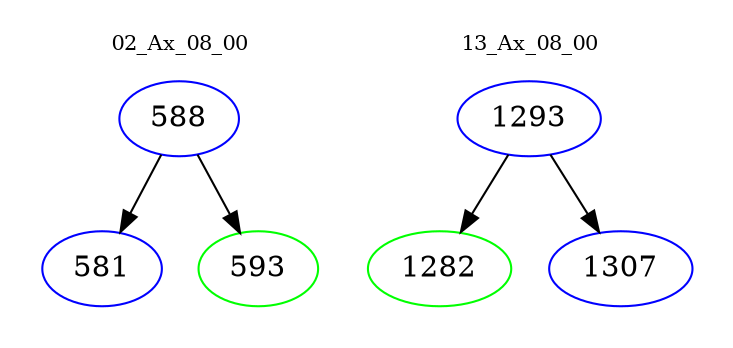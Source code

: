 digraph{
subgraph cluster_0 {
color = white
label = "02_Ax_08_00";
fontsize=10;
T0_588 [label="588", color="blue"]
T0_588 -> T0_581 [color="black"]
T0_581 [label="581", color="blue"]
T0_588 -> T0_593 [color="black"]
T0_593 [label="593", color="green"]
}
subgraph cluster_1 {
color = white
label = "13_Ax_08_00";
fontsize=10;
T1_1293 [label="1293", color="blue"]
T1_1293 -> T1_1282 [color="black"]
T1_1282 [label="1282", color="green"]
T1_1293 -> T1_1307 [color="black"]
T1_1307 [label="1307", color="blue"]
}
}
